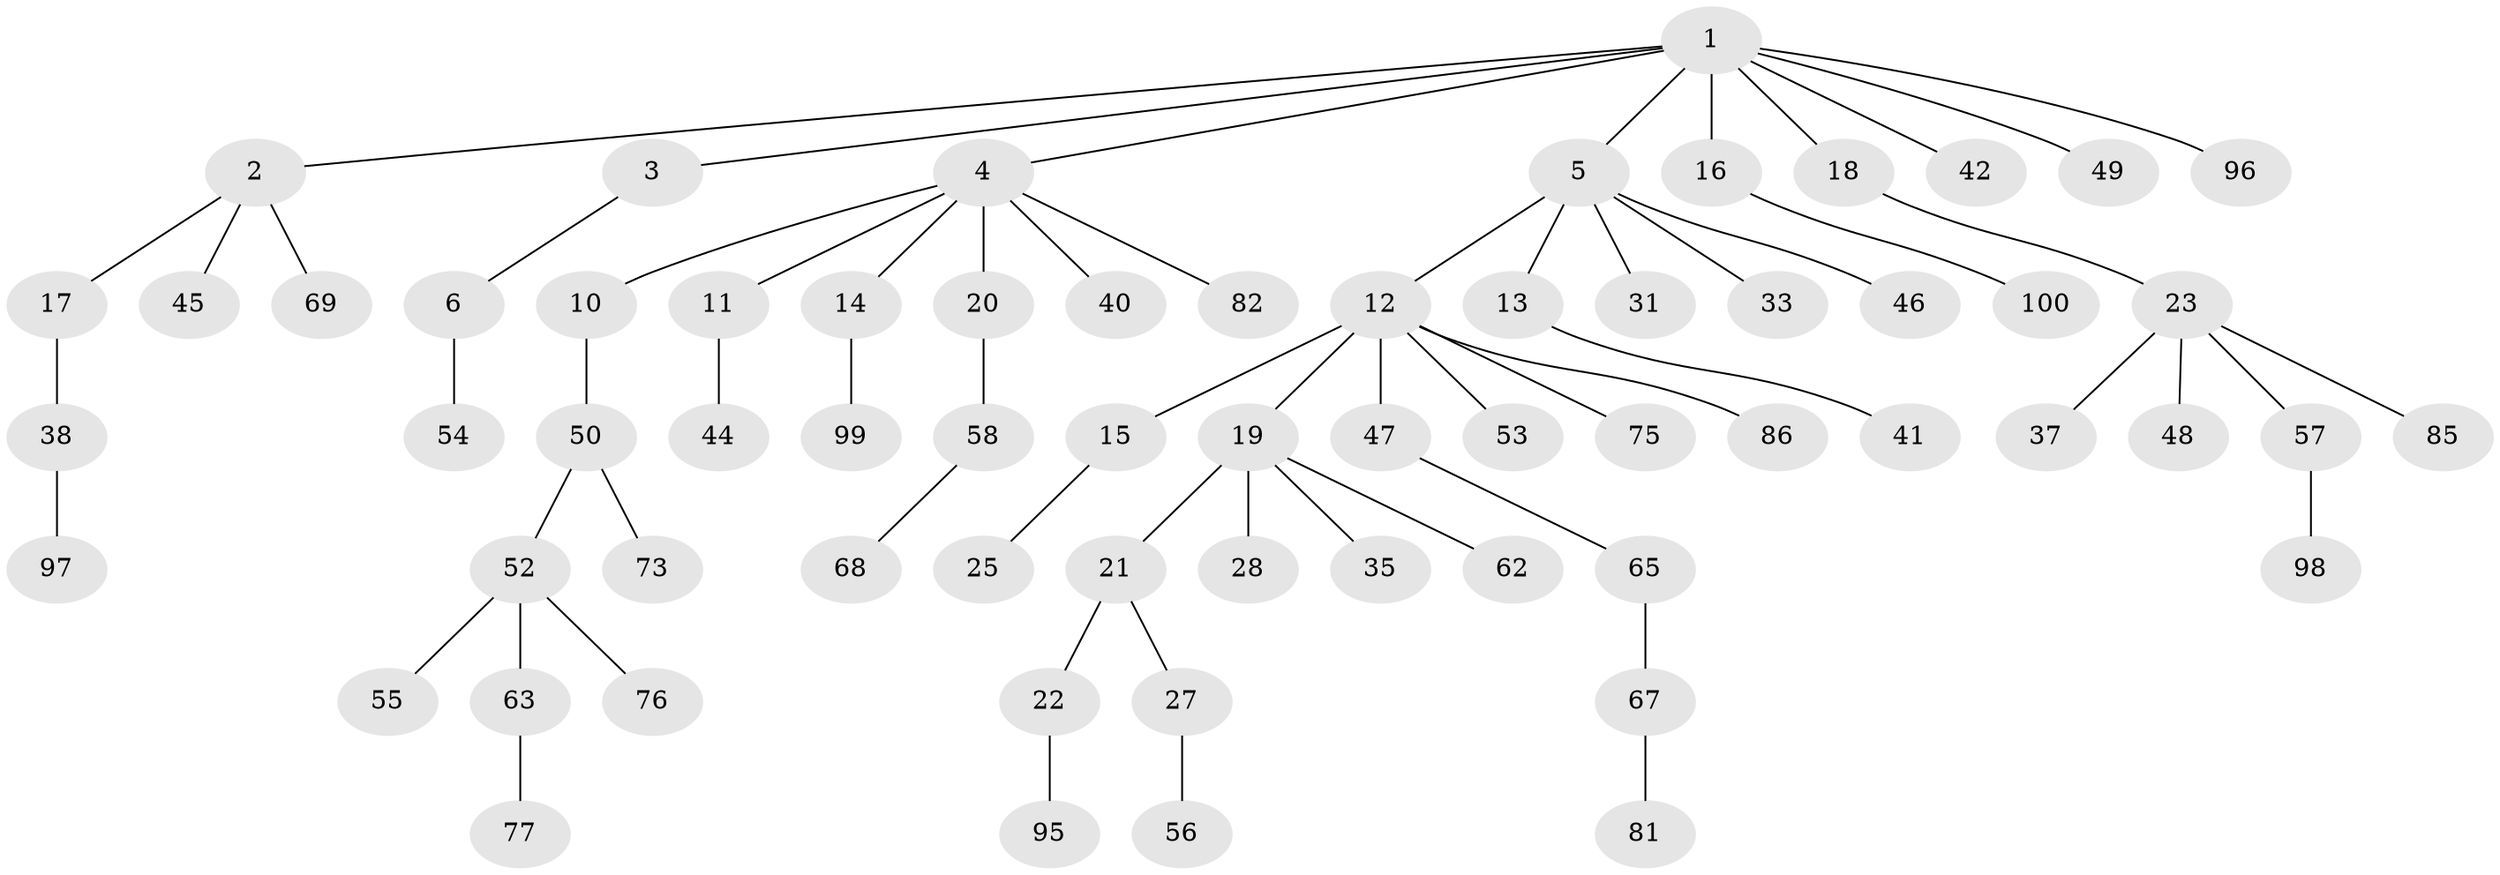 // original degree distribution, {8: 0.02, 3: 0.13, 4: 0.04, 2: 0.32, 1: 0.46, 6: 0.02, 5: 0.01}
// Generated by graph-tools (version 1.1) at 2025/38/02/21/25 10:38:55]
// undirected, 65 vertices, 64 edges
graph export_dot {
graph [start="1"]
  node [color=gray90,style=filled];
  1 [super="+36"];
  2 [super="+9"];
  3 [super="+79"];
  4 [super="+8"];
  5 [super="+7"];
  6;
  10;
  11 [super="+91"];
  12 [super="+39"];
  13 [super="+29"];
  14 [super="+87"];
  15 [super="+24"];
  16 [super="+30"];
  17 [super="+26"];
  18;
  19 [super="+70"];
  20;
  21;
  22 [super="+43"];
  23 [super="+34"];
  25 [super="+88"];
  27 [super="+32"];
  28;
  31;
  33;
  35 [super="+51"];
  37;
  38 [super="+72"];
  40;
  41;
  42;
  44 [super="+59"];
  45;
  46;
  47;
  48;
  49 [super="+61"];
  50 [super="+84"];
  52 [super="+64"];
  53 [super="+74"];
  54;
  55 [super="+71"];
  56;
  57 [super="+93"];
  58 [super="+60"];
  62 [super="+66"];
  63;
  65 [super="+78"];
  67 [super="+89"];
  68;
  69 [super="+92"];
  73;
  75;
  76 [super="+80"];
  77 [super="+94"];
  81;
  82 [super="+83"];
  85;
  86 [super="+90"];
  95;
  96;
  97;
  98;
  99;
  100;
  1 -- 2;
  1 -- 3;
  1 -- 4;
  1 -- 5;
  1 -- 16;
  1 -- 18;
  1 -- 49;
  1 -- 96;
  1 -- 42;
  2 -- 17;
  2 -- 45;
  2 -- 69;
  3 -- 6;
  4 -- 10;
  4 -- 11;
  4 -- 14;
  4 -- 20;
  4 -- 40;
  4 -- 82;
  5 -- 31;
  5 -- 46;
  5 -- 33;
  5 -- 13;
  5 -- 12;
  6 -- 54;
  10 -- 50;
  11 -- 44;
  12 -- 15;
  12 -- 19;
  12 -- 47;
  12 -- 86;
  12 -- 75;
  12 -- 53;
  13 -- 41;
  14 -- 99;
  15 -- 25;
  16 -- 100;
  17 -- 38;
  18 -- 23;
  19 -- 21;
  19 -- 28;
  19 -- 35;
  19 -- 62;
  20 -- 58;
  21 -- 22;
  21 -- 27;
  22 -- 95;
  23 -- 57;
  23 -- 85;
  23 -- 48;
  23 -- 37;
  27 -- 56;
  38 -- 97;
  47 -- 65;
  50 -- 52;
  50 -- 73;
  52 -- 55;
  52 -- 63;
  52 -- 76;
  57 -- 98;
  58 -- 68;
  63 -- 77;
  65 -- 67;
  67 -- 81;
}
